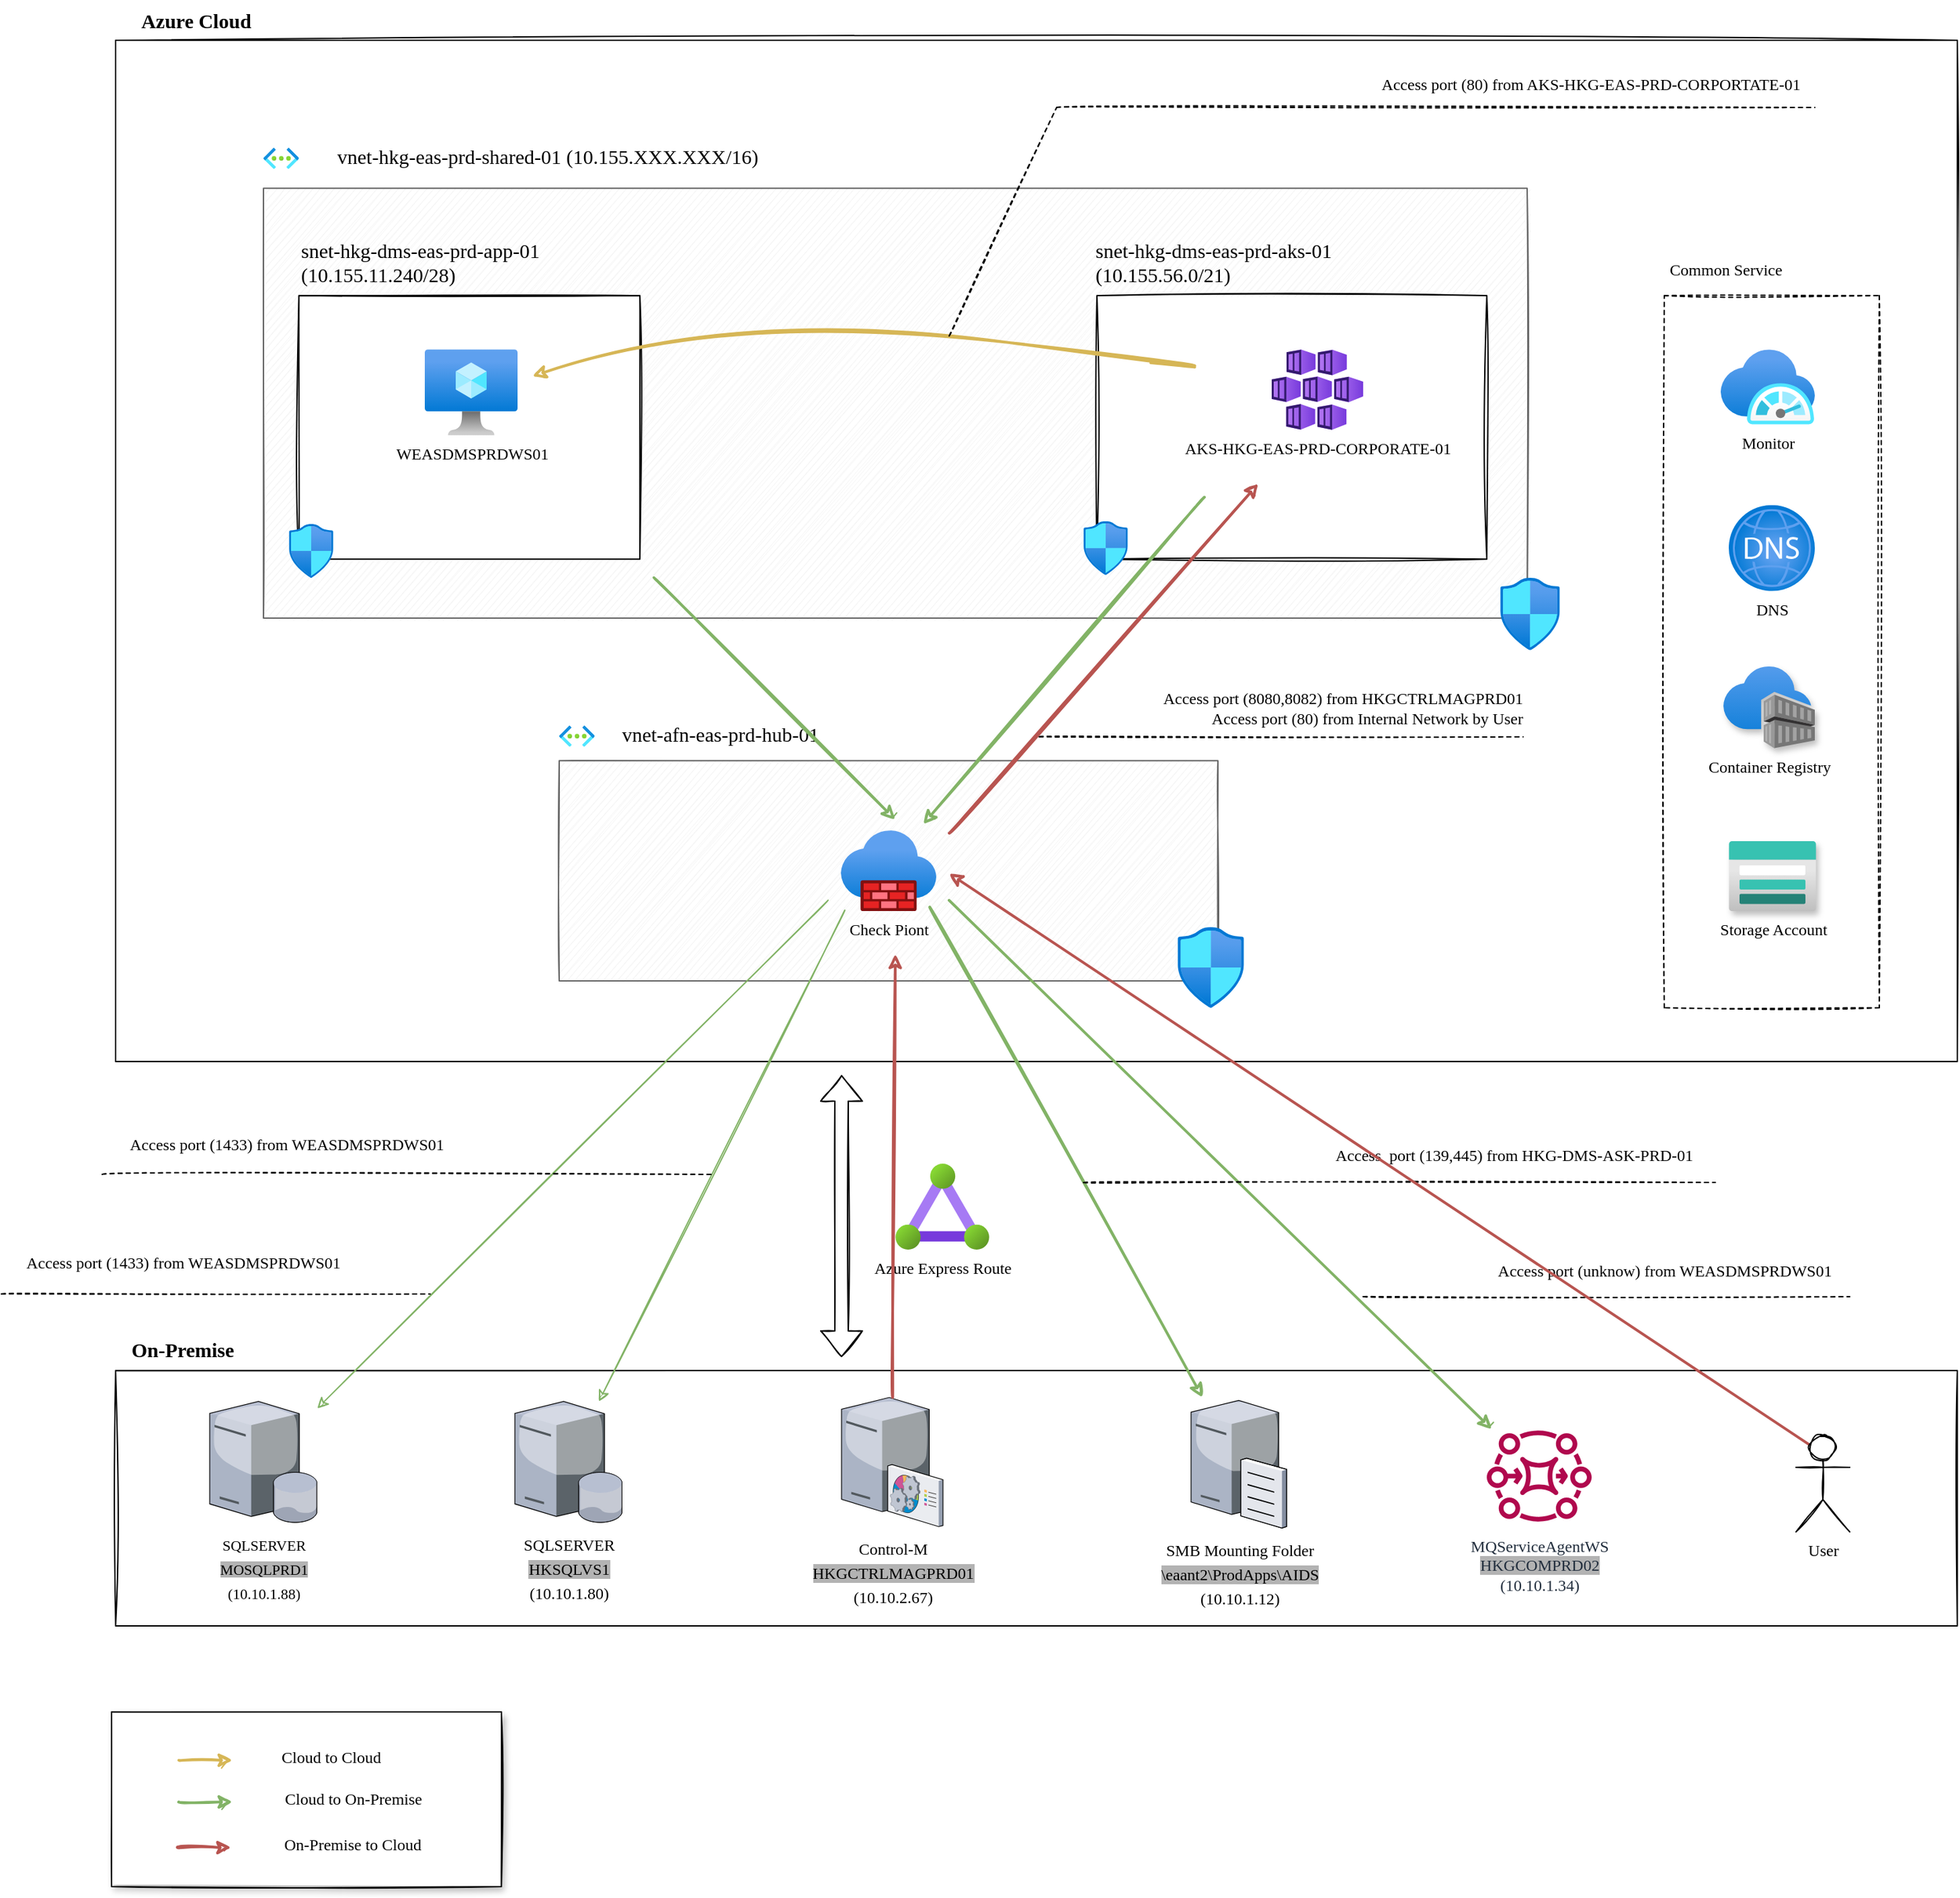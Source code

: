 <mxfile version="18.0.7" type="github">
  <diagram id="_1yi99HODvwLNVEbN80R" name="Page-1">
    <mxGraphModel dx="1865" dy="539" grid="1" gridSize="10" guides="1" tooltips="1" connect="1" arrows="1" fold="1" page="1" pageScale="1" pageWidth="827" pageHeight="1169" math="0" shadow="0">
      <root>
        <mxCell id="0" />
        <mxCell id="1" parent="0" />
        <mxCell id="jHShUy1M93uFHqez85aA-23" value="" style="rounded=0;whiteSpace=wrap;html=1;fontFamily=Comic Sans MS;sketch=1;" parent="1" vertex="1">
          <mxGeometry x="70" y="210" width="1370" height="760" as="geometry" />
        </mxCell>
        <mxCell id="jHShUy1M93uFHqez85aA-71" value="Azure Cloud" style="text;html=1;strokeColor=none;fillColor=none;align=center;verticalAlign=middle;whiteSpace=wrap;rounded=0;fontSize=15;fontStyle=1;fontFamily=Comic Sans MS;sketch=1;" parent="1" vertex="1">
          <mxGeometry x="70" y="180" width="120" height="30" as="geometry" />
        </mxCell>
        <mxCell id="jHShUy1M93uFHqez85aA-79" value="Azure Express Route" style="aspect=fixed;html=1;points=[];align=center;image;fontSize=12;image=img/lib/azure2/networking/ExpressRoute_Circuits.svg;fontFamily=Comic Sans MS;sketch=1;" parent="1" vertex="1">
          <mxGeometry x="650" y="1046" width="70" height="64" as="geometry" />
        </mxCell>
        <mxCell id="jHShUy1M93uFHqez85aA-81" value="" style="group;sketch=1;" parent="1" vertex="1" connectable="0">
          <mxGeometry x="400" y="720" width="490" height="190" as="geometry" />
        </mxCell>
        <mxCell id="jHShUy1M93uFHqez85aA-42" value="" style="rounded=0;whiteSpace=wrap;html=1;fillColor=#f5f5f5;fontColor=#333333;strokeColor=#666666;fontFamily=Comic Sans MS;sketch=1;" parent="jHShUy1M93uFHqez85aA-81" vertex="1">
          <mxGeometry y="26.12" width="490" height="163.88" as="geometry" />
        </mxCell>
        <mxCell id="jHShUy1M93uFHqez85aA-43" value="" style="aspect=fixed;html=1;points=[];align=center;image;fontSize=12;image=img/lib/azure2/networking/Virtual_Networks.svg;rounded=0;fontFamily=Comic Sans MS;sketch=1;" parent="jHShUy1M93uFHqez85aA-81" vertex="1">
          <mxGeometry width="26.341" height="15.727" as="geometry" />
        </mxCell>
        <mxCell id="jHShUy1M93uFHqez85aA-80" value="Check Piont" style="aspect=fixed;html=1;points=[];align=center;image;fontSize=12;image=img/lib/azure2/networking/Firewalls.svg;fontFamily=Comic Sans MS;sketch=1;" parent="jHShUy1M93uFHqez85aA-81" vertex="1">
          <mxGeometry x="209.5" y="78.06" width="71" height="60" as="geometry" />
        </mxCell>
        <mxCell id="jHShUy1M93uFHqez85aA-163" value="vnet-afn-eas-prd-hub-01" style="text;html=1;strokeColor=none;fillColor=none;align=center;verticalAlign=middle;whiteSpace=wrap;rounded=0;fontFamily=Comic Sans MS;fontSize=15;fontStyle=0;sketch=1;" parent="jHShUy1M93uFHqez85aA-81" vertex="1">
          <mxGeometry x="12" y="-9.14" width="216" height="30" as="geometry" />
        </mxCell>
        <mxCell id="jHShUy1M93uFHqez85aA-130" value="" style="endArrow=none;html=1;fontFamily=Comic Sans MS;fontSize=12;curved=1;dashed=1;sketch=1;" parent="jHShUy1M93uFHqez85aA-81" edge="1">
          <mxGeometry width="50" height="50" relative="1" as="geometry">
            <mxPoint x="357" y="8.36" as="sourcePoint" />
            <mxPoint x="717" y="8.36" as="targetPoint" />
          </mxGeometry>
        </mxCell>
        <mxCell id="jHShUy1M93uFHqez85aA-70" value="" style="rounded=0;whiteSpace=wrap;html=1;fontFamily=Comic Sans MS;sketch=1;" parent="1" vertex="1">
          <mxGeometry x="70" y="1200" width="1370" height="190" as="geometry" />
        </mxCell>
        <mxCell id="jHShUy1M93uFHqez85aA-74" value="On-Premise" style="text;html=1;strokeColor=none;fillColor=none;align=center;verticalAlign=middle;whiteSpace=wrap;rounded=0;fontFamily=Comic Sans MS;fontSize=15;fontStyle=1;sketch=1;" parent="1" vertex="1">
          <mxGeometry x="70" y="1169" width="100" height="30" as="geometry" />
        </mxCell>
        <mxCell id="jHShUy1M93uFHqez85aA-87" value="&lt;font style=&quot;font-size: 11px;&quot;&gt;SQLSERVER&lt;br style=&quot;font-size: 11px;&quot;&gt;&lt;span style=&quot;background-color: rgb(179, 179, 179);&quot;&gt;MOSQLPRD1&lt;br&gt;&lt;/span&gt;(10.10.1.88)&lt;br&gt;&lt;/font&gt;" style="verticalLabelPosition=bottom;aspect=fixed;html=1;verticalAlign=top;strokeColor=none;align=center;outlineConnect=0;shape=mxgraph.citrix.database_server;fontFamily=Comic Sans MS;fontSize=15;sketch=0;" parent="1" vertex="1">
          <mxGeometry x="140" y="1223" width="80" height="90" as="geometry" />
        </mxCell>
        <mxCell id="jHShUy1M93uFHqez85aA-88" value="&lt;font style=&quot;font-size: 12px;&quot;&gt;SQLSERVER&lt;br&gt;&lt;span style=&quot;background-color: rgb(179, 179, 179);&quot;&gt;HKSQLVS1&lt;br&gt;&lt;/span&gt;(10.10.1.80)&lt;br&gt;&lt;/font&gt;" style="verticalLabelPosition=bottom;aspect=fixed;html=1;verticalAlign=top;strokeColor=none;align=center;outlineConnect=0;shape=mxgraph.citrix.database_server;fontFamily=Comic Sans MS;fontSize=15;sketch=0;" parent="1" vertex="1">
          <mxGeometry x="367" y="1223" width="80" height="90" as="geometry" />
        </mxCell>
        <mxCell id="jHShUy1M93uFHqez85aA-91" value="&lt;font style=&quot;font-size: 12px;&quot;&gt;Control-M&lt;br&gt;&lt;span style=&quot;background-color: rgb(179, 179, 179);&quot;&gt;HKGCTRLMAGPRD01&lt;br&gt;&lt;/span&gt;(10.10.2.67)&lt;br&gt;&lt;/font&gt;" style="verticalLabelPosition=bottom;aspect=fixed;html=1;verticalAlign=top;strokeColor=none;align=center;outlineConnect=0;shape=mxgraph.citrix.command_center;fontFamily=Comic Sans MS;fontSize=15;sketch=0;" parent="1" vertex="1">
          <mxGeometry x="610" y="1220" width="75.5" height="96" as="geometry" />
        </mxCell>
        <mxCell id="jHShUy1M93uFHqez85aA-93" value="&lt;font style=&quot;font-size: 12px;&quot;&gt;SMB Mounting Folder&lt;br&gt;&lt;span style=&quot;background-color: rgb(179, 179, 179);&quot;&gt;\\eaant2\ProdApps\AIDS&lt;br&gt;&lt;/span&gt;(10.10.1.12)&lt;br&gt;&lt;/font&gt;" style="verticalLabelPosition=bottom;aspect=fixed;html=1;verticalAlign=top;strokeColor=none;align=center;outlineConnect=0;shape=mxgraph.citrix.file_server;fontFamily=Comic Sans MS;fontSize=15;sketch=0;" parent="1" vertex="1">
          <mxGeometry x="870" y="1220" width="71" height="97" as="geometry" />
        </mxCell>
        <mxCell id="jHShUy1M93uFHqez85aA-94" value="MQServiceAgentWS&lt;br&gt;&lt;span style=&quot;background-color: rgb(179, 179, 179);&quot;&gt;HKGCOMPRD02&lt;/span&gt;&lt;br&gt;(10.10.1.34)" style="outlineConnect=0;fontColor=#232F3E;gradientColor=none;fillColor=#B0084D;strokeColor=none;dashed=0;verticalLabelPosition=bottom;verticalAlign=top;align=center;html=1;fontSize=12;fontStyle=0;aspect=fixed;pointerEvents=1;shape=mxgraph.aws4.mq_broker;fontFamily=Comic Sans MS;sketch=0;spacing=2;spacingTop=0;" parent="1" vertex="1">
          <mxGeometry x="1090" y="1239" width="78" height="78" as="geometry" />
        </mxCell>
        <mxCell id="jHShUy1M93uFHqez85aA-105" value="" style="endArrow=classic;html=1;fontFamily=Comic Sans MS;fontSize=15;curved=1;exitX=0.041;exitY=0.989;exitDx=0;exitDy=0;exitPerimeter=0;fillColor=#d5e8d4;strokeColor=#82b366;sketch=1;" parent="1" source="jHShUy1M93uFHqez85aA-80" target="jHShUy1M93uFHqez85aA-88" edge="1">
          <mxGeometry width="50" height="50" relative="1" as="geometry">
            <mxPoint x="310" y="900" as="sourcePoint" />
            <mxPoint x="360" y="850" as="targetPoint" />
          </mxGeometry>
        </mxCell>
        <mxCell id="jHShUy1M93uFHqez85aA-121" value="Access port (1433) from WEASDMSPRDWS01" style="edgeLabel;html=1;align=center;verticalAlign=middle;resizable=0;points=[];fontSize=12;fontFamily=Comic Sans MS;labelBackgroundColor=default;labelBorderColor=none;sketch=1;" parent="jHShUy1M93uFHqez85aA-105" vertex="1" connectable="0">
          <mxGeometry x="-0.061" y="3" relative="1" as="geometry">
            <mxPoint x="-332" y="1" as="offset" />
          </mxGeometry>
        </mxCell>
        <mxCell id="jHShUy1M93uFHqez85aA-106" value="" style="endArrow=classic;html=1;fontFamily=Comic Sans MS;fontSize=15;curved=1;fillColor=#d5e8d4;strokeColor=#82b366;sketch=1;" parent="1" target="jHShUy1M93uFHqez85aA-87" edge="1">
          <mxGeometry width="50" height="50" relative="1" as="geometry">
            <mxPoint x="600" y="850" as="sourcePoint" />
            <mxPoint x="420" y="1030" as="targetPoint" />
          </mxGeometry>
        </mxCell>
        <mxCell id="jHShUy1M93uFHqez85aA-108" value="" style="endArrow=classic;html=1;fontFamily=Comic Sans MS;fontSize=15;curved=1;exitX=0.931;exitY=0.949;exitDx=0;exitDy=0;exitPerimeter=0;fillColor=#d5e8d4;strokeColor=#82b366;strokeWidth=2;sketch=1;" parent="1" source="jHShUy1M93uFHqez85aA-80" target="jHShUy1M93uFHqez85aA-93" edge="1">
          <mxGeometry width="50" height="50" relative="1" as="geometry">
            <mxPoint x="880" y="1070" as="sourcePoint" />
            <mxPoint x="930" y="1020" as="targetPoint" />
          </mxGeometry>
        </mxCell>
        <mxCell id="jHShUy1M93uFHqez85aA-109" value="" style="endArrow=classic;html=1;fontFamily=Comic Sans MS;fontSize=15;curved=1;fillColor=#d5e8d4;strokeColor=#82b366;strokeWidth=2;sketch=1;" parent="1" target="jHShUy1M93uFHqez85aA-94" edge="1">
          <mxGeometry width="50" height="50" relative="1" as="geometry">
            <mxPoint x="690" y="850" as="sourcePoint" />
            <mxPoint x="1060" y="810" as="targetPoint" />
          </mxGeometry>
        </mxCell>
        <mxCell id="jHShUy1M93uFHqez85aA-56" value="" style="rounded=0;whiteSpace=wrap;html=1;fillColor=#f5f5f5;fontColor=#333333;strokeColor=#666666;fontFamily=Comic Sans MS;sketch=1;" parent="1" vertex="1">
          <mxGeometry x="180" y="320.12" width="940" height="319.88" as="geometry" />
        </mxCell>
        <mxCell id="jHShUy1M93uFHqez85aA-57" value="" style="aspect=fixed;html=1;points=[];align=center;image;fontSize=12;image=img/lib/azure2/networking/Virtual_Networks.svg;rounded=0;fontFamily=Comic Sans MS;sketch=1;" parent="1" vertex="1">
          <mxGeometry x="180" y="290" width="26.341" height="15.727" as="geometry" />
        </mxCell>
        <mxCell id="jHShUy1M93uFHqez85aA-115" value="&lt;span&gt;&lt;span&gt;vnet-hkg-eas-prd-shared-01 (10.155.XXX.XXX/16)&lt;/span&gt;&lt;/span&gt;" style="text;html=1;strokeColor=none;fillColor=none;align=center;verticalAlign=middle;whiteSpace=wrap;rounded=0;fontFamily=Comic Sans MS;fontSize=15;fontStyle=0;sketch=1;" parent="1" vertex="1">
          <mxGeometry x="193" y="280.86" width="397" height="30" as="geometry" />
        </mxCell>
        <mxCell id="jHShUy1M93uFHqez85aA-122" value="" style="endArrow=none;html=1;fontFamily=Comic Sans MS;fontSize=12;curved=1;dashed=1;sketch=1;" parent="1" edge="1">
          <mxGeometry width="50" height="50" relative="1" as="geometry">
            <mxPoint x="60" y="1054" as="sourcePoint" />
            <mxPoint x="514" y="1054" as="targetPoint" />
          </mxGeometry>
        </mxCell>
        <mxCell id="jHShUy1M93uFHqez85aA-123" value="" style="endArrow=none;html=1;fontFamily=Comic Sans MS;fontSize=12;curved=1;dashed=1;sketch=1;" parent="1" edge="1">
          <mxGeometry width="50" height="50" relative="1" as="geometry">
            <mxPoint x="-15" y="1143" as="sourcePoint" />
            <mxPoint x="304" y="1143" as="targetPoint" />
          </mxGeometry>
        </mxCell>
        <mxCell id="jHShUy1M93uFHqez85aA-110" value="" style="shape=flexArrow;endArrow=classic;startArrow=classic;html=1;fontFamily=Comic Sans MS;fontSize=15;curved=1;sketch=1;" parent="1" edge="1">
          <mxGeometry width="100" height="100" relative="1" as="geometry">
            <mxPoint x="610" y="1190" as="sourcePoint" />
            <mxPoint x="610" y="980" as="targetPoint" />
          </mxGeometry>
        </mxCell>
        <mxCell id="jHShUy1M93uFHqez85aA-124" value="" style="endArrow=none;html=1;fontFamily=Comic Sans MS;fontSize=12;curved=1;dashed=1;sketch=1;" parent="1" edge="1">
          <mxGeometry width="50" height="50" relative="1" as="geometry">
            <mxPoint x="790" y="1060" as="sourcePoint" />
            <mxPoint x="1260" y="1060" as="targetPoint" />
          </mxGeometry>
        </mxCell>
        <mxCell id="jHShUy1M93uFHqez85aA-126" value="" style="endArrow=none;html=1;fontFamily=Comic Sans MS;fontSize=12;curved=1;dashed=1;sketch=1;" parent="1" edge="1">
          <mxGeometry width="50" height="50" relative="1" as="geometry">
            <mxPoint x="998" y="1145" as="sourcePoint" />
            <mxPoint x="1360" y="1145" as="targetPoint" />
          </mxGeometry>
        </mxCell>
        <mxCell id="jHShUy1M93uFHqez85aA-127" value="Access&amp;nbsp; port (139,445) from HKG-DMS-ASK-PRD-01" style="edgeLabel;html=1;align=center;verticalAlign=middle;resizable=0;points=[];fontSize=12;fontFamily=Comic Sans MS;labelBackgroundColor=default;labelBorderColor=none;sketch=1;" parent="1" vertex="1" connectable="0">
          <mxGeometry x="1110.002" y="1040.004" as="geometry" />
        </mxCell>
        <mxCell id="jHShUy1M93uFHqez85aA-128" value="" style="endArrow=classic;html=1;fontFamily=Comic Sans MS;fontSize=12;curved=1;fillColor=#f8cecc;strokeColor=#b85450;strokeWidth=2;sketch=1;" parent="1" source="jHShUy1M93uFHqez85aA-91" edge="1">
          <mxGeometry width="50" height="50" relative="1" as="geometry">
            <mxPoint x="590" y="1130" as="sourcePoint" />
            <mxPoint x="650" y="890" as="targetPoint" />
          </mxGeometry>
        </mxCell>
        <mxCell id="jHShUy1M93uFHqez85aA-131" value="Access port (8080,8082) from HKGCTRLMAGPRD01&lt;br&gt;Access port (80) from Internal Network by User" style="edgeLabel;html=1;align=right;verticalAlign=middle;resizable=0;points=[];fontSize=12;fontFamily=Comic Sans MS;labelBackgroundColor=default;labelBorderColor=none;sketch=1;" parent="1" vertex="1" connectable="0">
          <mxGeometry x="1230.002" y="1078.004" as="geometry">
            <mxPoint x="-113" y="-371" as="offset" />
          </mxGeometry>
        </mxCell>
        <mxCell id="jHShUy1M93uFHqez85aA-134" value="" style="aspect=fixed;html=1;points=[];align=center;image;fontSize=12;image=img/lib/azure2/networking/Network_Security_Groups.svg;labelBackgroundColor=#B3B3B3;labelBorderColor=none;fontFamily=Comic Sans MS;sketch=1;" parent="1" vertex="1">
          <mxGeometry x="1100" y="610" width="44.37" height="53.88" as="geometry" />
        </mxCell>
        <mxCell id="jHShUy1M93uFHqez85aA-136" value="" style="aspect=fixed;html=1;points=[];align=center;image;fontSize=12;image=img/lib/azure2/networking/Network_Security_Groups.svg;labelBackgroundColor=#B3B3B3;labelBorderColor=none;fontFamily=Comic Sans MS;sketch=1;" parent="1" vertex="1">
          <mxGeometry x="860" y="870" width="49.42" height="60" as="geometry" />
        </mxCell>
        <mxCell id="jHShUy1M93uFHqez85aA-138" value="" style="rounded=0;whiteSpace=wrap;html=1;fontFamily=Comic Sans MS;sketch=1;" parent="1" vertex="1">
          <mxGeometry x="800" y="400" width="290" height="196.12" as="geometry" />
        </mxCell>
        <mxCell id="jHShUy1M93uFHqez85aA-59" value="" style="rounded=0;whiteSpace=wrap;html=1;fontFamily=Comic Sans MS;sketch=1;" parent="1" vertex="1">
          <mxGeometry x="206.34" y="400" width="253.66" height="196.12" as="geometry" />
        </mxCell>
        <mxCell id="jHShUy1M93uFHqez85aA-112" value="WEASDMSPRDWS01" style="aspect=fixed;html=1;points=[];align=center;image;fontSize=12;image=img/lib/azure2/compute/Virtual_Machine.svg;fontFamily=Comic Sans MS;sketch=1;" parent="1" vertex="1">
          <mxGeometry x="300" y="440" width="69" height="64" as="geometry" />
        </mxCell>
        <mxCell id="jHShUy1M93uFHqez85aA-114" value="AKS-HKG-EAS-PRD-CORPORATE-01" style="aspect=fixed;html=1;points=[];align=center;image;fontSize=12;image=img/lib/azure2/compute/Kubernetes_Services.svg;fontFamily=Comic Sans MS;sketch=1;" parent="1" vertex="1">
          <mxGeometry x="930" y="440" width="68" height="60" as="geometry" />
        </mxCell>
        <mxCell id="jHShUy1M93uFHqez85aA-135" value="" style="aspect=fixed;html=1;points=[];align=center;image;fontSize=12;image=img/lib/azure2/networking/Network_Security_Groups.svg;labelBackgroundColor=#B3B3B3;labelBorderColor=none;fontFamily=Comic Sans MS;sketch=1;" parent="1" vertex="1">
          <mxGeometry x="199" y="570" width="32.94" height="40" as="geometry" />
        </mxCell>
        <mxCell id="jHShUy1M93uFHqez85aA-107" value="" style="endArrow=classic;html=1;fontFamily=Comic Sans MS;fontSize=15;curved=1;entryX=0.863;entryY=-0.078;entryDx=0;entryDy=0;entryPerimeter=0;fillColor=#d5e8d4;strokeColor=#82b366;strokeWidth=2;sketch=1;" parent="1" target="jHShUy1M93uFHqez85aA-80" edge="1">
          <mxGeometry width="50" height="50" relative="1" as="geometry">
            <mxPoint x="880" y="550" as="sourcePoint" />
            <mxPoint x="910" y="630" as="targetPoint" />
          </mxGeometry>
        </mxCell>
        <mxCell id="jHShUy1M93uFHqez85aA-129" value="" style="endArrow=classic;html=1;fontFamily=Comic Sans MS;fontSize=12;curved=1;fillColor=#f8cecc;strokeColor=#b85450;strokeWidth=2;exitX=0.592;exitY=0.329;exitDx=0;exitDy=0;exitPerimeter=0;sketch=1;" parent="1" source="jHShUy1M93uFHqez85aA-42" edge="1">
          <mxGeometry width="50" height="50" relative="1" as="geometry">
            <mxPoint x="700" y="790" as="sourcePoint" />
            <mxPoint x="920" y="540" as="targetPoint" />
          </mxGeometry>
        </mxCell>
        <mxCell id="jHShUy1M93uFHqez85aA-101" value="" style="endArrow=classic;html=1;fontFamily=Comic Sans MS;fontSize=15;curved=1;fillColor=#d5e8d4;strokeColor=#82b366;strokeWidth=2;exitX=0.309;exitY=0.906;exitDx=0;exitDy=0;exitPerimeter=0;sketch=1;" parent="1" source="jHShUy1M93uFHqez85aA-56" edge="1">
          <mxGeometry width="50" height="50" relative="1" as="geometry">
            <mxPoint x="637.269" y="596.12" as="sourcePoint" />
            <mxPoint x="650" y="790" as="targetPoint" />
          </mxGeometry>
        </mxCell>
        <mxCell id="jHShUy1M93uFHqez85aA-140" value="&lt;span&gt;snet-hkg-dms-eas-prd-aks-01&lt;br&gt;(10.155.56.0/21)&lt;/span&gt;" style="text;html=1;strokeColor=none;fillColor=none;align=left;verticalAlign=middle;whiteSpace=wrap;rounded=0;fontFamily=Comic Sans MS;fontSize=15;fontStyle=0;sketch=1;" parent="1" vertex="1">
          <mxGeometry x="797" y="360" width="270" height="30" as="geometry" />
        </mxCell>
        <mxCell id="jHShUy1M93uFHqez85aA-144" value="" style="aspect=fixed;html=1;points=[];align=center;image;fontSize=12;image=img/lib/azure2/networking/Network_Security_Groups.svg;labelBackgroundColor=#B3B3B3;labelBorderColor=none;fontFamily=Comic Sans MS;sketch=1;" parent="1" vertex="1">
          <mxGeometry x="790" y="567.88" width="32.94" height="40" as="geometry" />
        </mxCell>
        <mxCell id="jHShUy1M93uFHqez85aA-145" value="" style="rounded=0;whiteSpace=wrap;html=1;labelBackgroundColor=#B3B3B3;labelBorderColor=none;fontFamily=Comic Sans MS;fontSize=12;shadow=1;sketch=1;" parent="1" vertex="1">
          <mxGeometry x="67" y="1454" width="290" height="130" as="geometry" />
        </mxCell>
        <mxCell id="jHShUy1M93uFHqez85aA-146" value="" style="endArrow=classic;html=1;fontFamily=Comic Sans MS;fontSize=12;strokeWidth=2;curved=1;fillColor=#fff2cc;strokeColor=#d6b656;sketch=1;" parent="1" edge="1">
          <mxGeometry width="50" height="50" relative="1" as="geometry">
            <mxPoint x="117" y="1490" as="sourcePoint" />
            <mxPoint x="157" y="1490" as="targetPoint" />
          </mxGeometry>
        </mxCell>
        <mxCell id="jHShUy1M93uFHqez85aA-147" value="Cloud to Cloud" style="text;html=1;strokeColor=none;fillColor=none;align=center;verticalAlign=middle;whiteSpace=wrap;rounded=0;labelBackgroundColor=none;labelBorderColor=none;fontFamily=Comic Sans MS;fontSize=12;sketch=1;" parent="1" vertex="1">
          <mxGeometry x="185" y="1473" width="91" height="30" as="geometry" />
        </mxCell>
        <mxCell id="jHShUy1M93uFHqez85aA-148" value="" style="endArrow=classic;html=1;fontFamily=Comic Sans MS;fontSize=12;strokeWidth=2;curved=1;fillColor=#d5e8d4;strokeColor=#82b366;sketch=1;" parent="1" edge="1">
          <mxGeometry width="50" height="50" relative="1" as="geometry">
            <mxPoint x="117" y="1521" as="sourcePoint" />
            <mxPoint x="157" y="1521" as="targetPoint" />
          </mxGeometry>
        </mxCell>
        <mxCell id="jHShUy1M93uFHqez85aA-149" value="Cloud to On-Premise" style="text;html=1;strokeColor=none;fillColor=none;align=center;verticalAlign=middle;whiteSpace=wrap;rounded=0;labelBackgroundColor=none;labelBorderColor=none;fontFamily=Comic Sans MS;fontSize=12;sketch=1;" parent="1" vertex="1">
          <mxGeometry x="187" y="1504" width="120" height="30" as="geometry" />
        </mxCell>
        <mxCell id="jHShUy1M93uFHqez85aA-150" value="" style="endArrow=classic;html=1;fontFamily=Comic Sans MS;fontSize=12;strokeWidth=2;curved=1;fillColor=#f8cecc;strokeColor=#b85450;sketch=1;" parent="1" edge="1">
          <mxGeometry width="50" height="50" relative="1" as="geometry">
            <mxPoint x="116" y="1555" as="sourcePoint" />
            <mxPoint x="156" y="1555" as="targetPoint" />
          </mxGeometry>
        </mxCell>
        <mxCell id="jHShUy1M93uFHqez85aA-151" value="On-Premise to Cloud" style="text;html=1;strokeColor=none;fillColor=none;align=center;verticalAlign=middle;whiteSpace=wrap;rounded=0;labelBackgroundColor=none;labelBorderColor=none;fontFamily=Comic Sans MS;fontSize=12;sketch=1;" parent="1" vertex="1">
          <mxGeometry x="186" y="1538" width="121" height="30" as="geometry" />
        </mxCell>
        <mxCell id="jHShUy1M93uFHqez85aA-156" value="" style="rounded=0;whiteSpace=wrap;html=1;labelBackgroundColor=none;labelBorderColor=none;fontFamily=Comic Sans MS;fontSize=12;fontColor=default;dashed=1;sketch=1;" parent="1" vertex="1">
          <mxGeometry x="1222" y="400" width="160" height="530" as="geometry" />
        </mxCell>
        <mxCell id="jHShUy1M93uFHqez85aA-155" value="Monitor" style="aspect=fixed;html=1;points=[];align=center;image;fontSize=12;image=img/lib/azure2/monitor/SAP_Azure_Monitor.svg;labelBackgroundColor=none;labelBorderColor=none;fontFamily=Comic Sans MS;sketch=1;" parent="1" vertex="1">
          <mxGeometry x="1264" y="440" width="70" height="56.0" as="geometry" />
        </mxCell>
        <mxCell id="jHShUy1M93uFHqez85aA-154" value="DNS" style="aspect=fixed;html=1;points=[];align=center;image;fontSize=12;image=img/lib/azure2/networking/DNS_Zones.svg;labelBackgroundColor=none;labelBorderColor=none;fontFamily=Comic Sans MS;sketch=1;" parent="1" vertex="1">
          <mxGeometry x="1270" y="555.88" width="64" height="64" as="geometry" />
        </mxCell>
        <mxCell id="jHShUy1M93uFHqez85aA-157" value="Common Service" style="text;html=1;strokeColor=none;fillColor=none;align=center;verticalAlign=middle;whiteSpace=wrap;rounded=0;dashed=1;labelBackgroundColor=none;labelBorderColor=none;fontFamily=Comic Sans MS;fontSize=12;fontColor=default;sketch=1;" parent="1" vertex="1">
          <mxGeometry x="1213" y="366" width="110" height="30" as="geometry" />
        </mxCell>
        <mxCell id="jHShUy1M93uFHqez85aA-162" value="&lt;span&gt;snet-hkg-dms-eas-prd-app-01&lt;br&gt;(10.155.11.240/28)&lt;/span&gt;" style="text;html=1;strokeColor=none;fillColor=none;align=left;verticalAlign=middle;whiteSpace=wrap;rounded=0;fontFamily=Comic Sans MS;fontSize=15;fontStyle=0;sketch=1;" parent="1" vertex="1">
          <mxGeometry x="206.34" y="360" width="243.66" height="30" as="geometry" />
        </mxCell>
        <mxCell id="jHShUy1M93uFHqez85aA-143" value="" style="endArrow=classic;html=1;fontFamily=Comic Sans MS;fontSize=12;strokeWidth=2;curved=1;fillColor=#fff2cc;strokeColor=#d6b656;sketch=1;" parent="1" edge="1">
          <mxGeometry width="50" height="50" relative="1" as="geometry">
            <mxPoint x="840" y="450" as="sourcePoint" />
            <mxPoint x="380" y="460" as="targetPoint" />
            <Array as="points">
              <mxPoint x="940" y="460" />
              <mxPoint x="530" y="410" />
            </Array>
          </mxGeometry>
        </mxCell>
        <mxCell id="jHShUy1M93uFHqez85aA-166" value="" style="endArrow=none;html=1;fontFamily=Comic Sans MS;fontSize=12;curved=1;dashed=1;sketch=1;" parent="1" edge="1">
          <mxGeometry width="50" height="50" relative="1" as="geometry">
            <mxPoint x="690" y="430" as="sourcePoint" />
            <mxPoint x="770" y="260" as="targetPoint" />
          </mxGeometry>
        </mxCell>
        <mxCell id="jHShUy1M93uFHqez85aA-167" value="" style="endArrow=none;html=1;fontFamily=Comic Sans MS;fontSize=12;curved=1;dashed=1;sketch=1;" parent="1" edge="1">
          <mxGeometry width="50" height="50" relative="1" as="geometry">
            <mxPoint x="770" y="260" as="sourcePoint" />
            <mxPoint x="1334" y="260" as="targetPoint" />
          </mxGeometry>
        </mxCell>
        <mxCell id="jHShUy1M93uFHqez85aA-168" value="Access port (80) from AKS-HKG-EAS-PRD-CORPORTATE-01" style="edgeLabel;html=1;align=center;verticalAlign=middle;resizable=0;points=[];fontSize=12;fontFamily=Comic Sans MS;labelBackgroundColor=default;labelBorderColor=none;sketch=1;" parent="1" vertex="1" connectable="0">
          <mxGeometry x="1280.002" y="613.884" as="geometry">
            <mxPoint x="-113" y="-371" as="offset" />
          </mxGeometry>
        </mxCell>
        <mxCell id="jHShUy1M93uFHqez85aA-172" value="Container Registry" style="aspect=fixed;html=1;points=[];align=center;image;fontSize=12;image=img/lib/azure2/containers/Container_Registries.svg;shadow=1;dashed=1;labelBackgroundColor=none;labelBorderColor=none;fontFamily=Comic Sans MS;fontColor=default;sketch=1;" parent="1" vertex="1">
          <mxGeometry x="1266" y="676" width="68" height="61" as="geometry" />
        </mxCell>
        <mxCell id="jHShUy1M93uFHqez85aA-173" value="Storage Account" style="aspect=fixed;html=1;points=[];align=center;image;fontSize=12;image=img/lib/azure2/storage/Storage_Accounts.svg;shadow=1;dashed=1;labelBackgroundColor=none;labelBorderColor=none;fontFamily=Comic Sans MS;fontColor=default;sketch=1;" parent="1" vertex="1">
          <mxGeometry x="1270" y="806" width="65" height="52" as="geometry" />
        </mxCell>
        <mxCell id="Gq7MJxhWNbvMgg8RjQqV-1" value="Access port (1433) from WEASDMSPRDWS01" style="edgeLabel;html=1;align=center;verticalAlign=middle;resizable=0;points=[];fontSize=12;fontFamily=Comic Sans MS;labelBackgroundColor=default;labelBorderColor=none;sketch=1;" parent="1" vertex="1" connectable="0">
          <mxGeometry x="120.002" y="1120.004" as="geometry" />
        </mxCell>
        <mxCell id="Gq7MJxhWNbvMgg8RjQqV-2" value="Access port (unknow) from WEASDMSPRDWS01" style="edgeLabel;html=1;align=center;verticalAlign=middle;resizable=0;points=[];fontSize=12;fontFamily=Comic Sans MS;labelBackgroundColor=default;labelBorderColor=none;sketch=1;" parent="1" vertex="1" connectable="0">
          <mxGeometry x="1222.002" y="1126.004" as="geometry" />
        </mxCell>
        <mxCell id="iHFx-w9J1aIRynhjewf0-3" value="" style="endArrow=classic;html=1;rounded=0;curved=1;sketch=1;fillColor=#f8cecc;strokeColor=#b85450;strokeWidth=2;startArrow=none;exitX=0.25;exitY=0.1;exitDx=0;exitDy=0;exitPerimeter=0;" edge="1" parent="1" source="iHFx-w9J1aIRynhjewf0-5">
          <mxGeometry width="50" height="50" relative="1" as="geometry">
            <mxPoint x="10" y="836" as="sourcePoint" />
            <mxPoint x="690" y="830" as="targetPoint" />
          </mxGeometry>
        </mxCell>
        <mxCell id="iHFx-w9J1aIRynhjewf0-5" value="User" style="shape=umlActor;verticalLabelPosition=bottom;verticalAlign=top;html=1;outlineConnect=0;labelBackgroundColor=#FFFFFF;sketch=1;fontFamily=Comic Sans MS;" vertex="1" parent="1">
          <mxGeometry x="1320" y="1248" width="40" height="72" as="geometry" />
        </mxCell>
      </root>
    </mxGraphModel>
  </diagram>
</mxfile>
